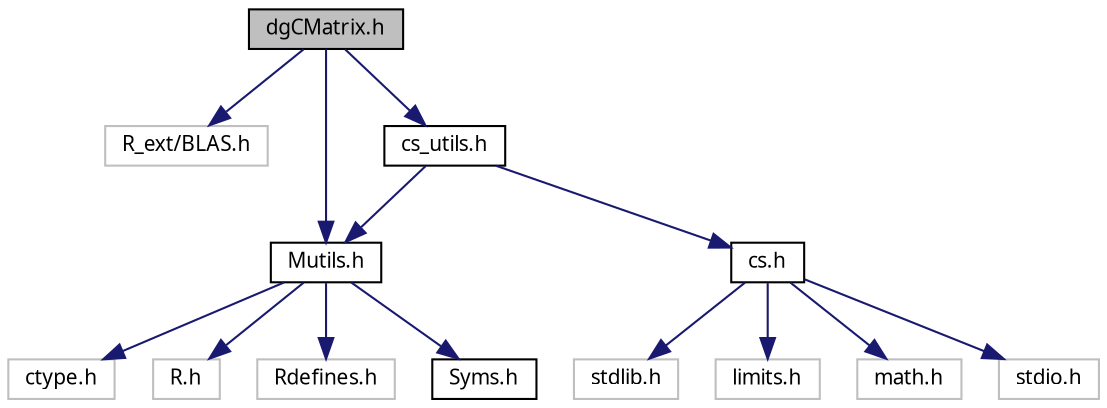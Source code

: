 digraph G
{
  edge [fontname="FreeSans.ttf",fontsize=10,labelfontname="FreeSans.ttf",labelfontsize=10];
  node [fontname="FreeSans.ttf",fontsize=10,shape=record];
  Node1 [label="dgCMatrix.h",height=0.2,width=0.4,color="black", fillcolor="grey75", style="filled" fontcolor="black"];
  Node1 -> Node2 [color="midnightblue",fontsize=10,style="solid",fontname="FreeSans.ttf"];
  Node2 [label="R_ext/BLAS.h",height=0.2,width=0.4,color="grey75", fillcolor="white", style="filled"];
  Node1 -> Node3 [color="midnightblue",fontsize=10,style="solid",fontname="FreeSans.ttf"];
  Node3 [label="Mutils.h",height=0.2,width=0.4,color="black", fillcolor="white", style="filled",URL="$Mutils_8h.html"];
  Node3 -> Node4 [color="midnightblue",fontsize=10,style="solid",fontname="FreeSans.ttf"];
  Node4 [label="ctype.h",height=0.2,width=0.4,color="grey75", fillcolor="white", style="filled"];
  Node3 -> Node5 [color="midnightblue",fontsize=10,style="solid",fontname="FreeSans.ttf"];
  Node5 [label="R.h",height=0.2,width=0.4,color="grey75", fillcolor="white", style="filled"];
  Node3 -> Node6 [color="midnightblue",fontsize=10,style="solid",fontname="FreeSans.ttf"];
  Node6 [label="Rdefines.h",height=0.2,width=0.4,color="grey75", fillcolor="white", style="filled"];
  Node3 -> Node7 [color="midnightblue",fontsize=10,style="solid",fontname="FreeSans.ttf"];
  Node7 [label="Syms.h",height=0.2,width=0.4,color="black", fillcolor="white", style="filled",URL="$Syms_8h.html"];
  Node1 -> Node8 [color="midnightblue",fontsize=10,style="solid",fontname="FreeSans.ttf"];
  Node8 [label="cs_utils.h",height=0.2,width=0.4,color="black", fillcolor="white", style="filled",URL="$cs__utils_8h.html"];
  Node8 -> Node9 [color="midnightblue",fontsize=10,style="solid",fontname="FreeSans.ttf"];
  Node9 [label="cs.h",height=0.2,width=0.4,color="black", fillcolor="white", style="filled",URL="$cs_8h.html"];
  Node9 -> Node10 [color="midnightblue",fontsize=10,style="solid",fontname="FreeSans.ttf"];
  Node10 [label="stdlib.h",height=0.2,width=0.4,color="grey75", fillcolor="white", style="filled"];
  Node9 -> Node11 [color="midnightblue",fontsize=10,style="solid",fontname="FreeSans.ttf"];
  Node11 [label="limits.h",height=0.2,width=0.4,color="grey75", fillcolor="white", style="filled"];
  Node9 -> Node12 [color="midnightblue",fontsize=10,style="solid",fontname="FreeSans.ttf"];
  Node12 [label="math.h",height=0.2,width=0.4,color="grey75", fillcolor="white", style="filled"];
  Node9 -> Node13 [color="midnightblue",fontsize=10,style="solid",fontname="FreeSans.ttf"];
  Node13 [label="stdio.h",height=0.2,width=0.4,color="grey75", fillcolor="white", style="filled"];
  Node8 -> Node3 [color="midnightblue",fontsize=10,style="solid",fontname="FreeSans.ttf"];
}
